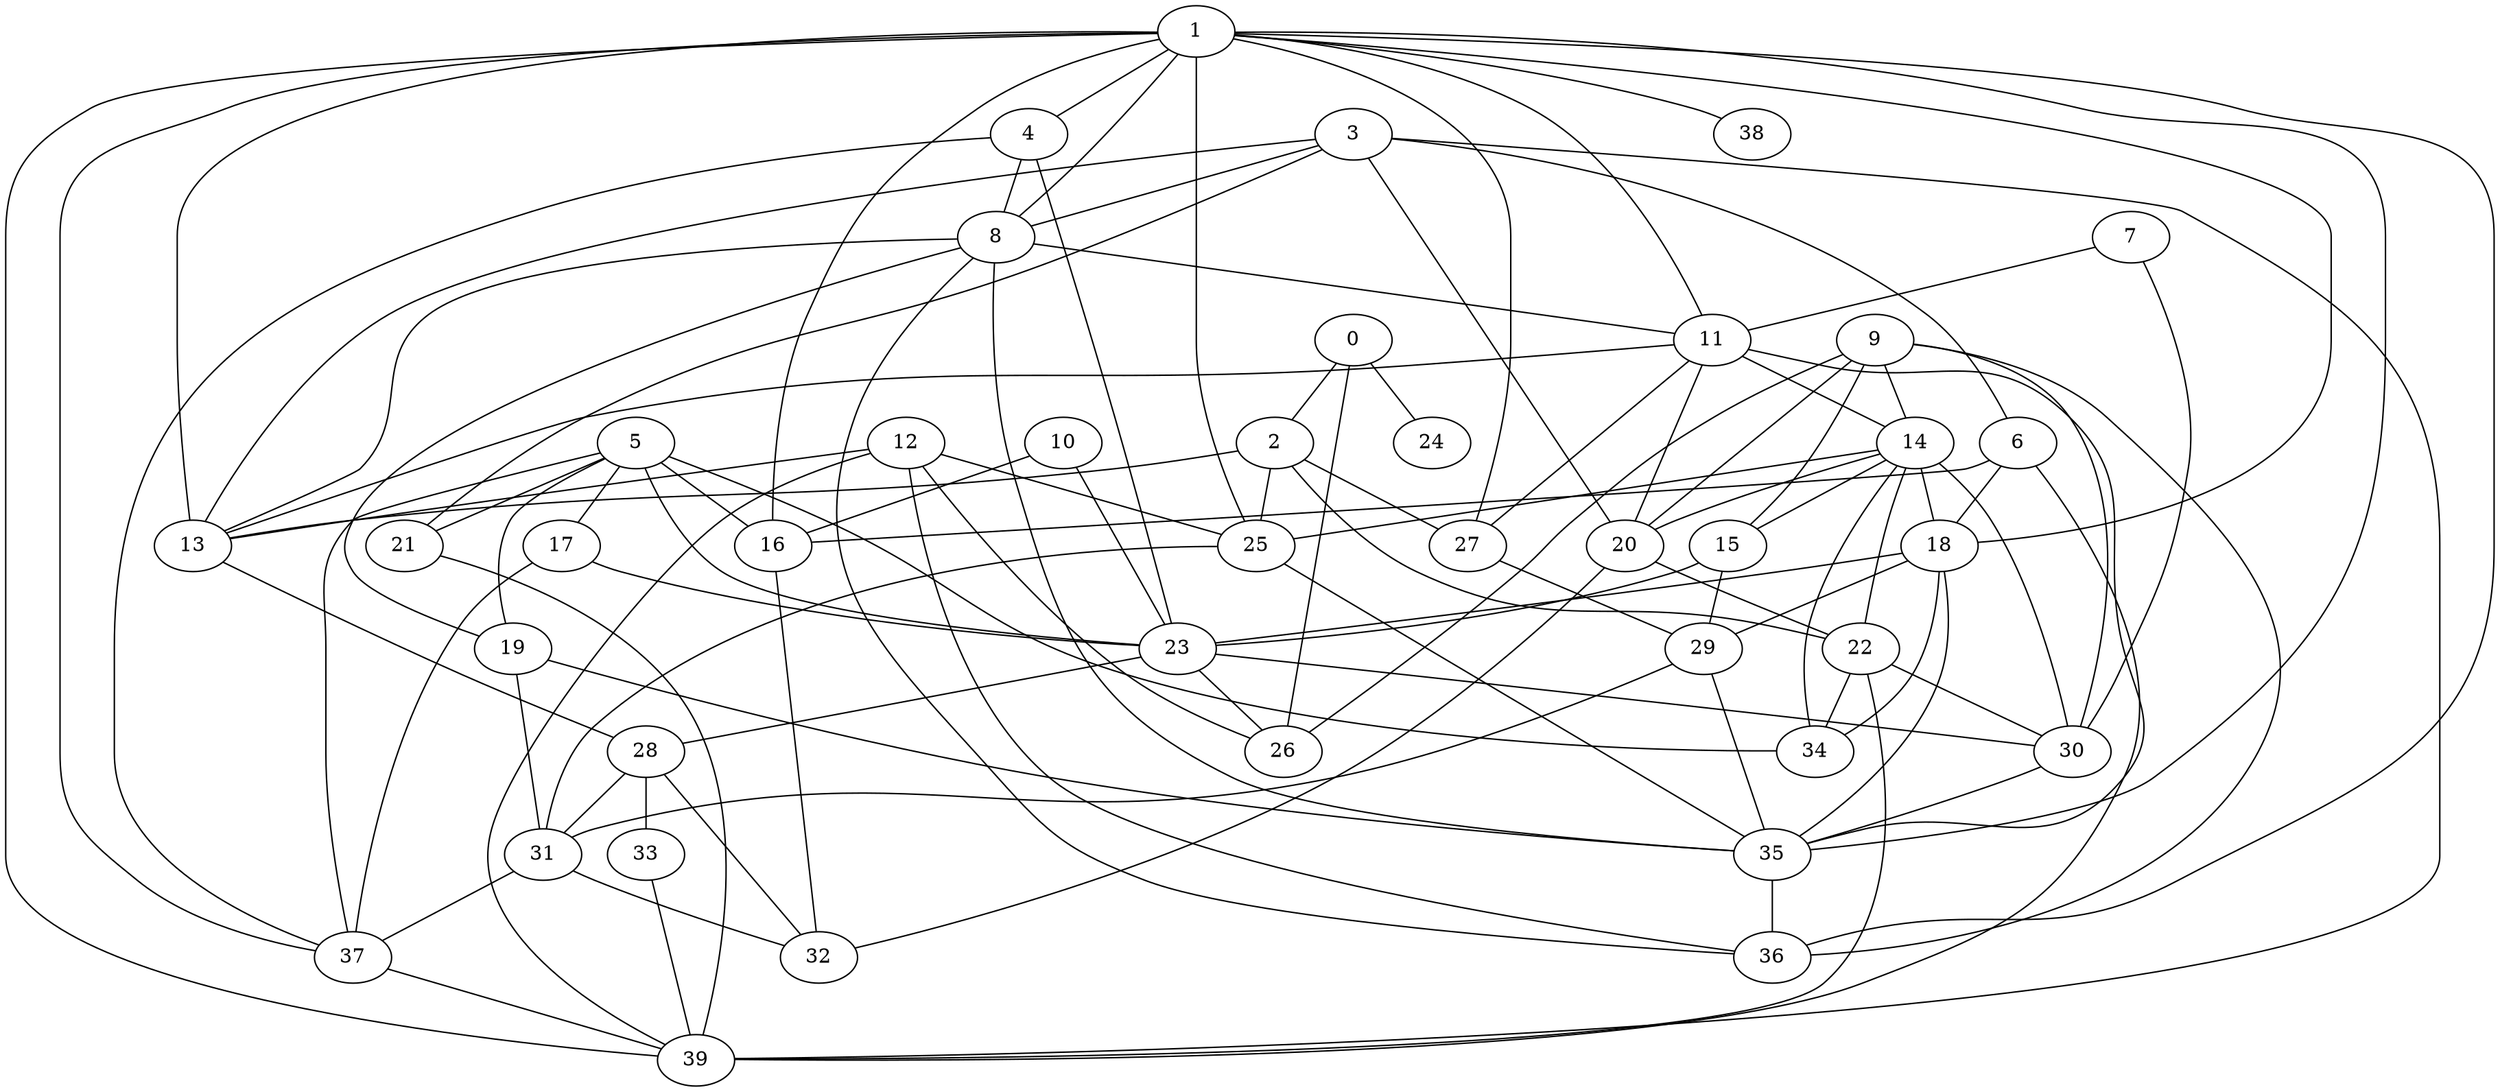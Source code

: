 strict graph "" {
	0	[w=13];
	2	[w=9];
	0 -- 2	[w=-10];
	24	[w=5];
	0 -- 24	[w=12];
	26	[w=-2];
	0 -- 26	[w=-13];
	1	[w=-12];
	4	[w=-11];
	1 -- 4	[w=-15];
	8	[w=-6];
	1 -- 8	[w=14];
	11	[w=-7];
	1 -- 11	[w=14];
	13	[w=-6];
	1 -- 13	[w=-14];
	16	[w=5];
	1 -- 16	[w=-10];
	18	[w=-12];
	1 -- 18	[w=7];
	25	[w=-13];
	1 -- 25	[w=-6];
	27	[w=4];
	1 -- 27	[w=6];
	35	[w=-3];
	1 -- 35	[w=-10];
	36	[w=-15];
	1 -- 36	[w=-3];
	37	[w=15];
	1 -- 37	[w=4];
	38	[w=-11];
	1 -- 38	[w=-10];
	39	[w=2];
	1 -- 39	[w=14];
	2 -- 13	[w=14];
	22	[w=-13];
	2 -- 22	[w=-2];
	2 -- 25	[w=-10];
	2 -- 27	[w=8];
	3	[w=2];
	6	[w=-8];
	3 -- 6	[w=-4];
	3 -- 8	[w=3];
	3 -- 13	[w=-3];
	20	[w=16];
	3 -- 20	[w=14];
	21	[w=-4];
	3 -- 21	[w=9];
	3 -- 39	[w=2];
	4 -- 8	[w=6];
	23	[w=15];
	4 -- 23	[w=11];
	4 -- 37	[w=13];
	5	[w=11];
	5 -- 16	[w=5];
	17	[w=4];
	5 -- 17	[w=-13];
	19	[w=-14];
	5 -- 19	[w=-3];
	5 -- 21	[w=4];
	5 -- 23	[w=-2];
	34	[w=9];
	5 -- 34	[w=2];
	5 -- 37	[w=-11];
	6 -- 16	[w=15];
	6 -- 18	[w=-7];
	6 -- 39	[w=7];
	7	[w=3];
	7 -- 11	[w=9];
	30	[w=3];
	7 -- 30	[w=7];
	8 -- 11	[w=-16];
	8 -- 13	[w=-5];
	8 -- 19	[w=13];
	8 -- 35	[w=4];
	8 -- 36	[w=6];
	9	[w=7];
	14	[w=-9];
	9 -- 14	[w=12];
	15	[w=10];
	9 -- 15	[w=3];
	9 -- 20	[w=-9];
	9 -- 26	[w=5];
	9 -- 30	[w=13];
	9 -- 36	[w=6];
	10	[w=9];
	10 -- 16	[w=-5];
	10 -- 23	[w=-9];
	11 -- 13	[w=-15];
	11 -- 14	[w=2];
	11 -- 20	[w=6];
	11 -- 27	[w=15];
	11 -- 35	[w=9];
	12	[w=-16];
	12 -- 13	[w=2];
	12 -- 25	[w=-14];
	12 -- 26	[w=-9];
	12 -- 36	[w=-10];
	12 -- 39	[w=4];
	28	[w=-13];
	13 -- 28	[w=-16];
	14 -- 15	[w=7];
	14 -- 18	[w=-11];
	14 -- 20	[w=4];
	14 -- 22	[w=-16];
	14 -- 25	[w=7];
	14 -- 30	[w=-7];
	14 -- 34	[w=-2];
	15 -- 23	[w=-6];
	29	[w=-15];
	15 -- 29	[w=-7];
	32	[w=-4];
	16 -- 32	[w=-13];
	17 -- 23	[w=14];
	17 -- 37	[w=-13];
	18 -- 23	[w=-11];
	18 -- 29	[w=7];
	18 -- 34	[w=-15];
	18 -- 35	[w=3];
	31	[w=2];
	19 -- 31	[w=-9];
	19 -- 35	[w=-5];
	20 -- 22	[w=14];
	20 -- 32	[w=-5];
	21 -- 39	[w=-5];
	22 -- 30	[w=-8];
	22 -- 34	[w=7];
	22 -- 39	[w=10];
	23 -- 26	[w=5];
	23 -- 28	[w=7];
	23 -- 30	[w=12];
	25 -- 31	[w=-3];
	25 -- 35	[w=-2];
	27 -- 29	[w=12];
	28 -- 31	[w=-12];
	28 -- 32	[w=-8];
	33	[w=-8];
	28 -- 33	[w=3];
	29 -- 31	[w=11];
	29 -- 35	[w=-14];
	30 -- 35	[w=5];
	31 -- 32	[w=2];
	31 -- 37	[w=10];
	33 -- 39	[w=-16];
	35 -- 36	[w=-10];
	37 -- 39	[w=-13];
}
